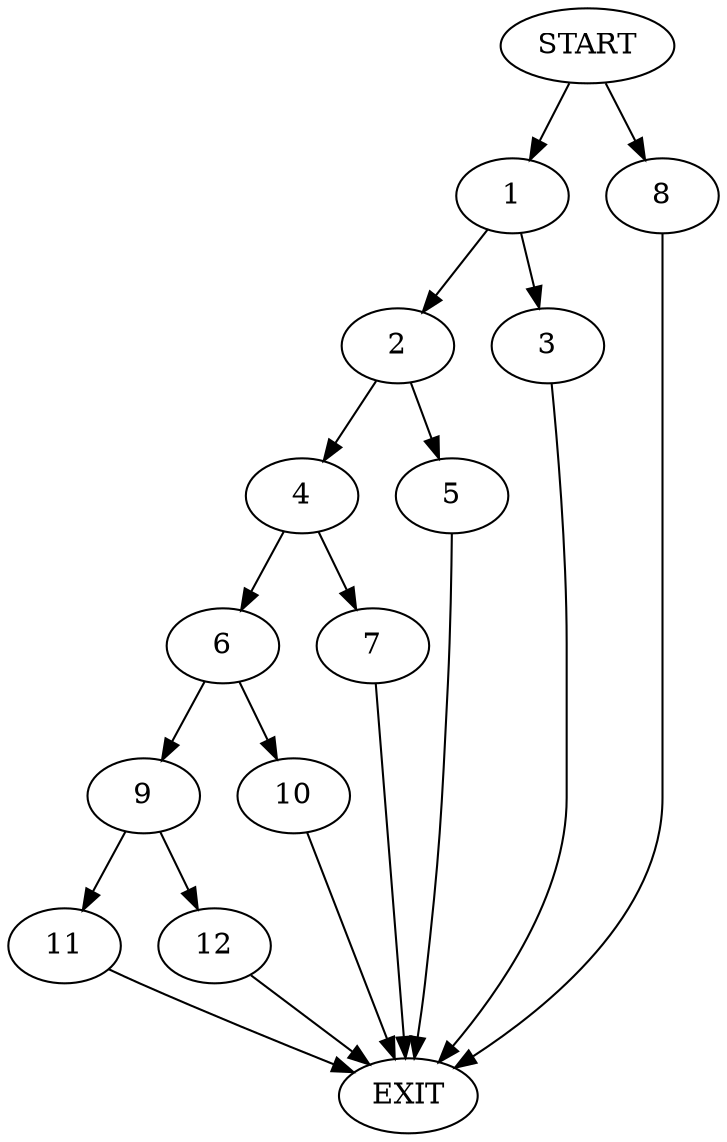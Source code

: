 digraph {
0 [label="START"]
13 [label="EXIT"]
0 -> 1
1 -> 2
1 -> 3
2 -> 4
2 -> 5
3 -> 13
4 -> 6
4 -> 7
5 -> 13
0 -> 8
8 -> 13
7 -> 13
6 -> 9
6 -> 10
9 -> 11
9 -> 12
10 -> 13
12 -> 13
11 -> 13
}

